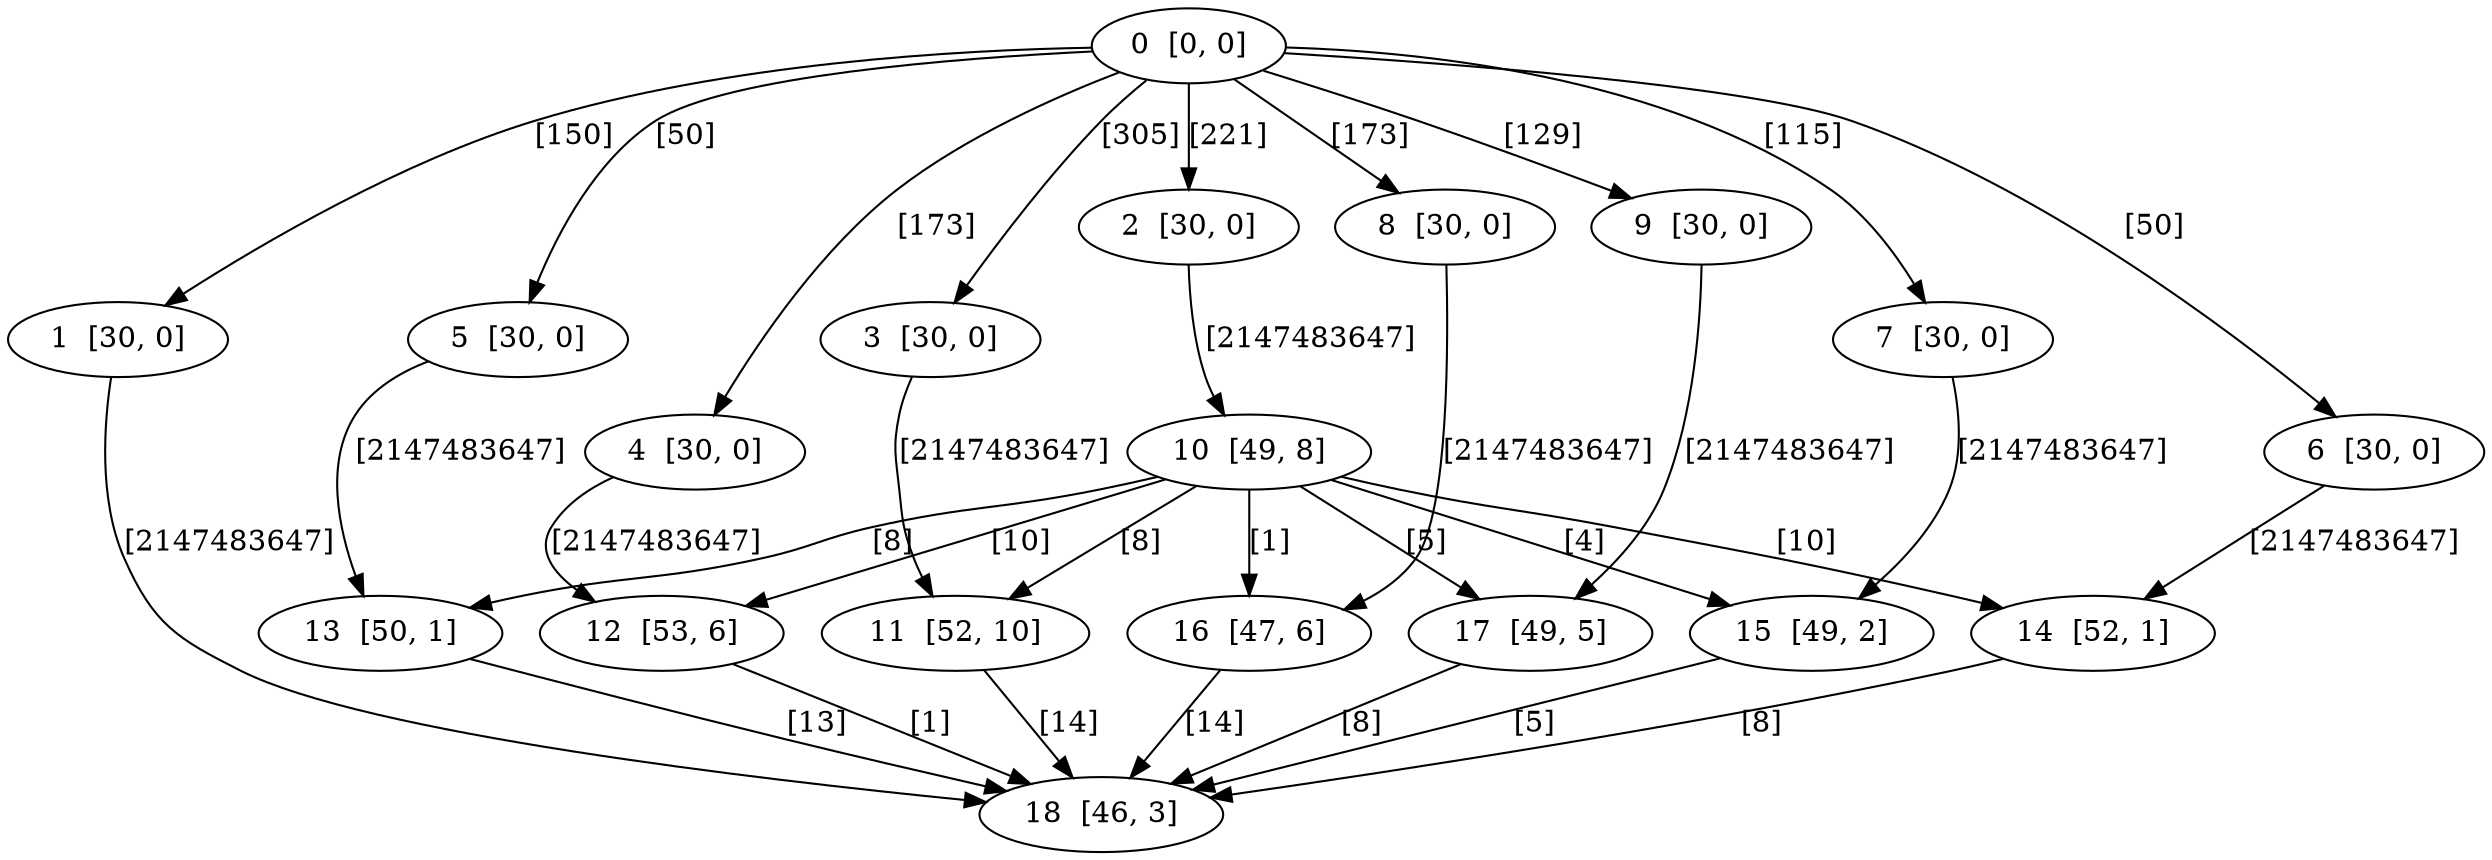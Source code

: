 digraph DAG {
    0  [label="0  [0, 0]"]
    1  [label="1  [30, 0]"]
    2  [label="2  [30, 0]"]
    3  [label="3  [30, 0]"]
    4  [label="4  [30, 0]"]
    5  [label="5  [30, 0]"]
    6  [label="6  [30, 0]"]
    7  [label="7  [30, 0]"]
    8  [label="8  [30, 0]"]
    9  [label="9  [30, 0]"]
    10  [label="10  [49, 8]"]
    11  [label="11  [52, 10]"]
    12  [label="12  [53, 6]"]
    13  [label="13  [50, 1]"]
    14  [label="14  [52, 1]"]
    15  [label="15  [49, 2]"]
    16  [label="16  [47, 6]"]
    17  [label="17  [49, 5]"]
    18  [label="18  [46, 3]"]

    0 -> 1    [ label = "[150]" ]
    0 -> 2    [ label = "[221]" ]
    0 -> 3    [ label = "[305]" ]
    0 -> 4    [ label = "[173]" ]
    0 -> 5    [ label = "[50]" ]
    0 -> 6    [ label = "[50]" ]
    0 -> 7    [ label = "[115]" ]
    0 -> 8    [ label = "[173]" ]
    0 -> 9    [ label = "[129]" ]
    1 -> 18    [ label = "[2147483647]" ]
    2 -> 10    [ label = "[2147483647]" ]
    3 -> 11    [ label = "[2147483647]" ]
    4 -> 12    [ label = "[2147483647]" ]
    5 -> 13    [ label = "[2147483647]" ]
    6 -> 14    [ label = "[2147483647]" ]
    7 -> 15    [ label = "[2147483647]" ]
    8 -> 16    [ label = "[2147483647]" ]
    9 -> 17    [ label = "[2147483647]" ]
    10 -> 11    [ label = "[8]" ]
    10 -> 12    [ label = "[10]" ]
    10 -> 13    [ label = "[8]" ]
    10 -> 14    [ label = "[10]" ]
    10 -> 15    [ label = "[4]" ]
    10 -> 16    [ label = "[1]" ]
    10 -> 17    [ label = "[5]" ]
    11 -> 18    [ label = "[14]" ]
    12 -> 18    [ label = "[1]" ]
    13 -> 18    [ label = "[13]" ]
    14 -> 18    [ label = "[8]" ]
    15 -> 18    [ label = "[5]" ]
    16 -> 18    [ label = "[14]" ]
    17 -> 18    [ label = "[8]" ]
}
